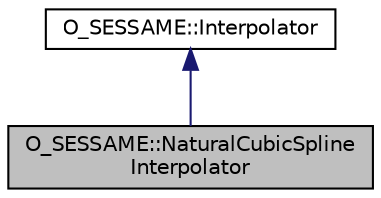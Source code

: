 digraph "O_SESSAME::NaturalCubicSplineInterpolator"
{
 // LATEX_PDF_SIZE
  edge [fontname="Helvetica",fontsize="10",labelfontname="Helvetica",labelfontsize="10"];
  node [fontname="Helvetica",fontsize="10",shape=record];
  Node1 [label="O_SESSAME::NaturalCubicSpline\lInterpolator",height=0.2,width=0.4,color="black", fillcolor="grey75", style="filled", fontcolor="black",tooltip="Interpolates between a given set of data points to create a smooth function."];
  Node2 -> Node1 [dir="back",color="midnightblue",fontsize="10",style="solid",fontname="Helvetica"];
  Node2 [label="O_SESSAME::Interpolator",height=0.2,width=0.4,color="black", fillcolor="white", style="filled",URL="$classO__SESSAME_1_1Interpolator.html",tooltip="Abstract interface to the set of interpolators."];
}
